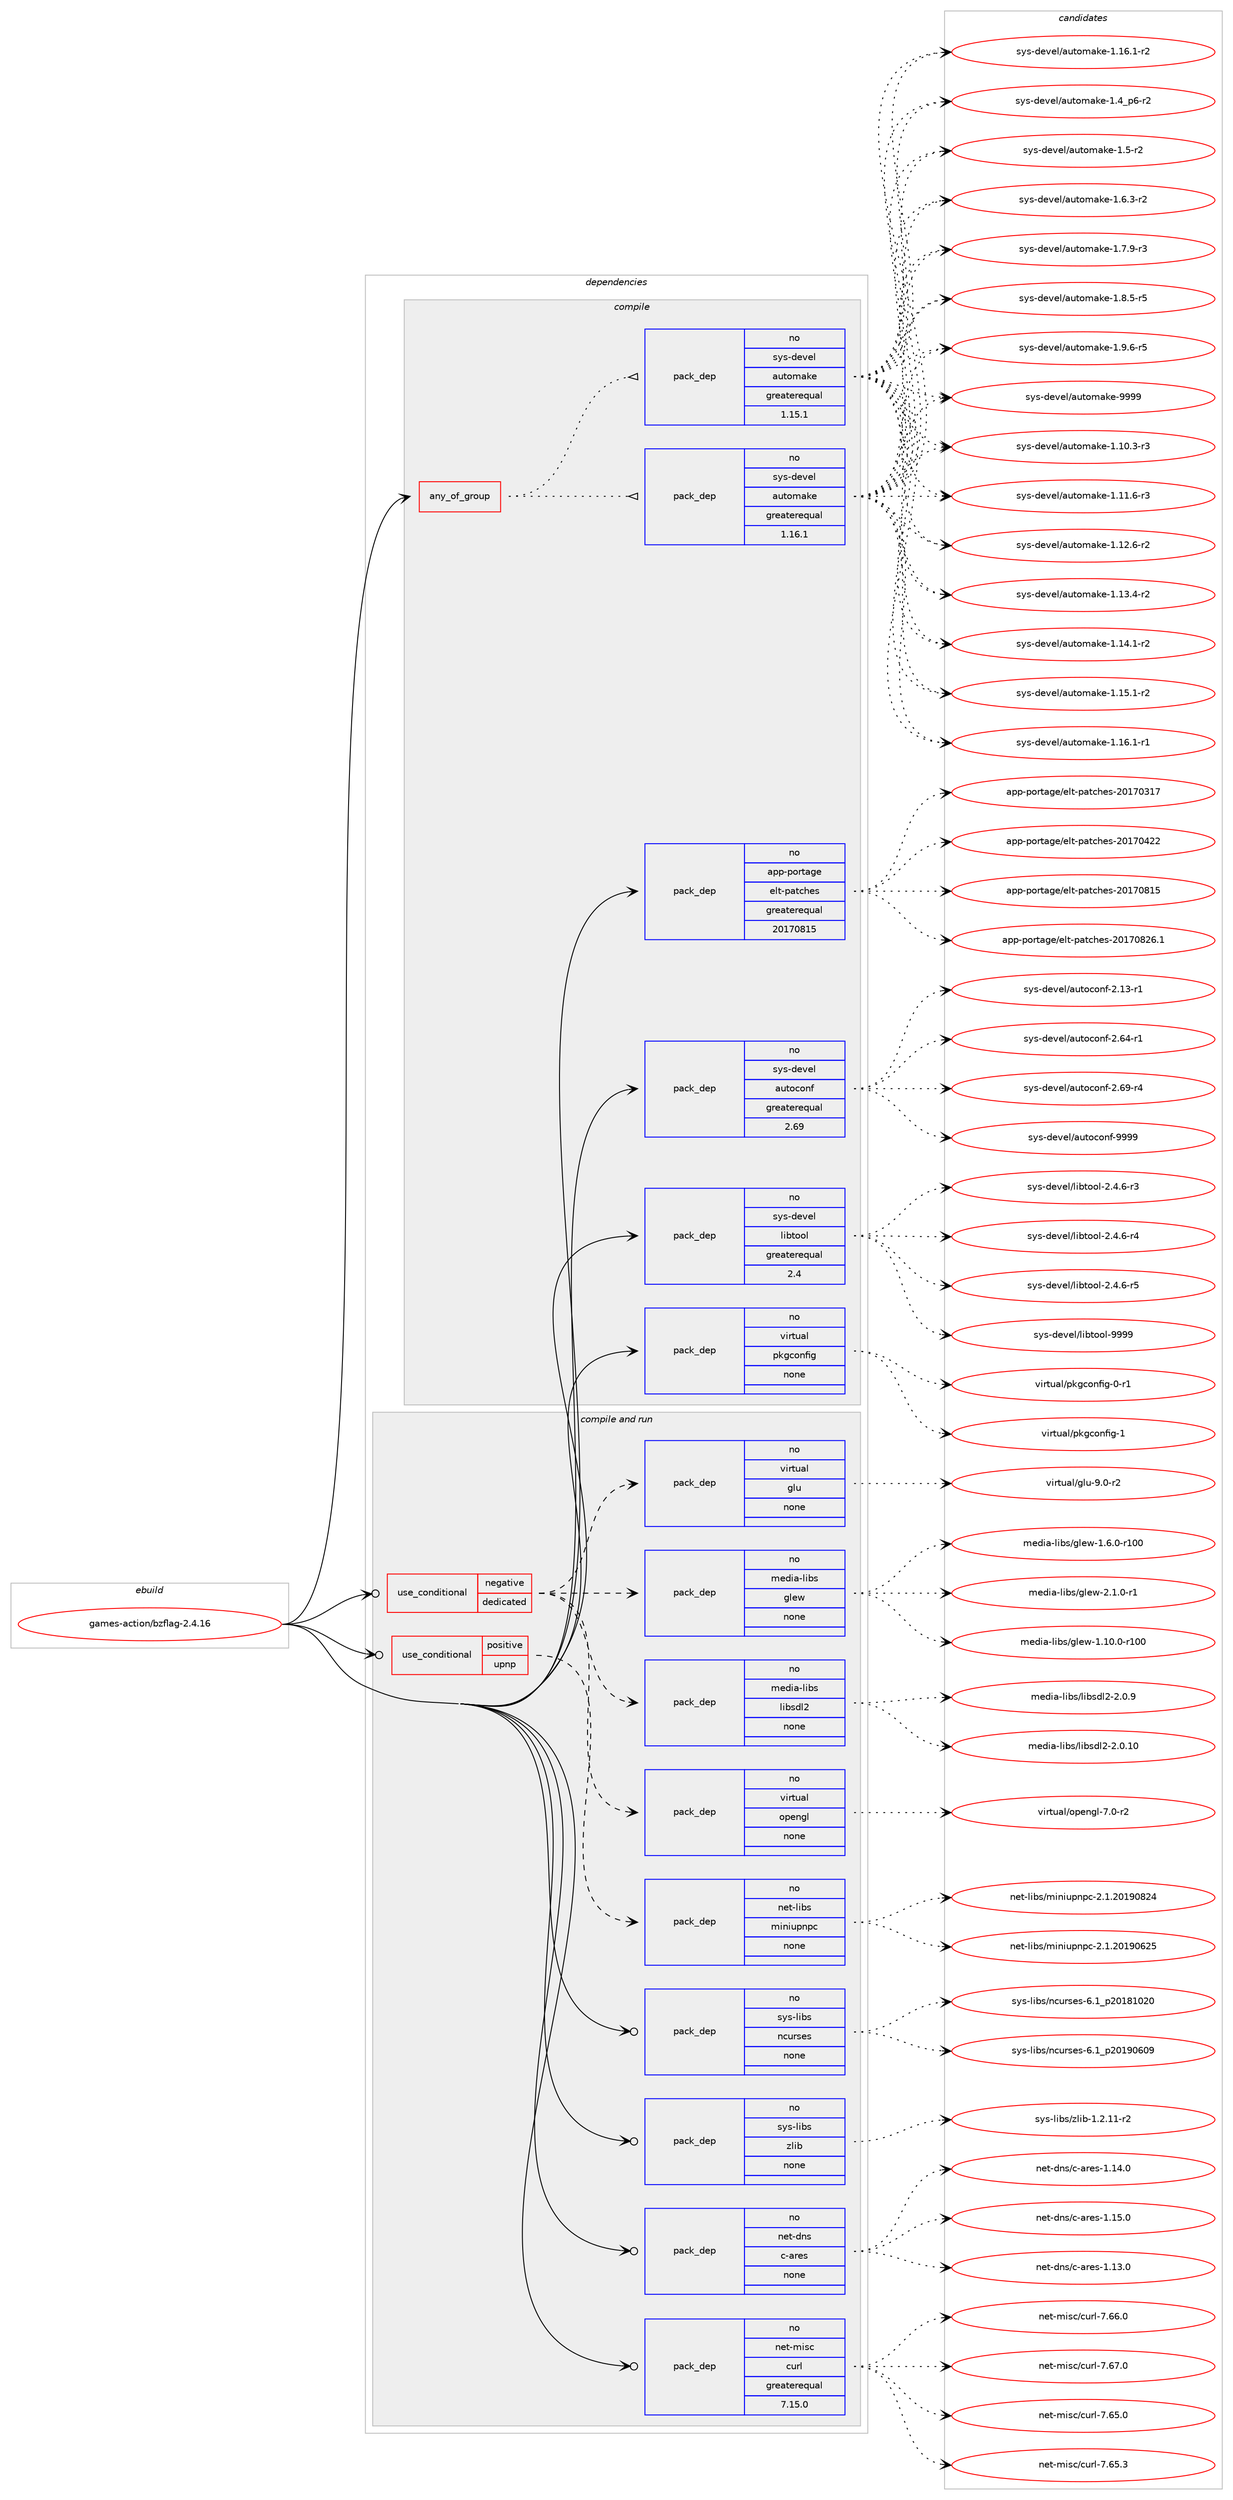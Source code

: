 digraph prolog {

# *************
# Graph options
# *************

newrank=true;
concentrate=true;
compound=true;
graph [rankdir=LR,fontname=Helvetica,fontsize=10,ranksep=1.5];#, ranksep=2.5, nodesep=0.2];
edge  [arrowhead=vee];
node  [fontname=Helvetica,fontsize=10];

# **********
# The ebuild
# **********

subgraph cluster_leftcol {
color=gray;
rank=same;
label=<<i>ebuild</i>>;
id [label="games-action/bzflag-2.4.16", color=red, width=4, href="../games-action/bzflag-2.4.16.svg"];
}

# ****************
# The dependencies
# ****************

subgraph cluster_midcol {
color=gray;
label=<<i>dependencies</i>>;
subgraph cluster_compile {
fillcolor="#eeeeee";
style=filled;
label=<<i>compile</i>>;
subgraph any11860 {
dependency735632 [label=<<TABLE BORDER="0" CELLBORDER="1" CELLSPACING="0" CELLPADDING="4"><TR><TD CELLPADDING="10">any_of_group</TD></TR></TABLE>>, shape=none, color=red];subgraph pack539307 {
dependency735633 [label=<<TABLE BORDER="0" CELLBORDER="1" CELLSPACING="0" CELLPADDING="4" WIDTH="220"><TR><TD ROWSPAN="6" CELLPADDING="30">pack_dep</TD></TR><TR><TD WIDTH="110">no</TD></TR><TR><TD>sys-devel</TD></TR><TR><TD>automake</TD></TR><TR><TD>greaterequal</TD></TR><TR><TD>1.16.1</TD></TR></TABLE>>, shape=none, color=blue];
}
dependency735632:e -> dependency735633:w [weight=20,style="dotted",arrowhead="oinv"];
subgraph pack539308 {
dependency735634 [label=<<TABLE BORDER="0" CELLBORDER="1" CELLSPACING="0" CELLPADDING="4" WIDTH="220"><TR><TD ROWSPAN="6" CELLPADDING="30">pack_dep</TD></TR><TR><TD WIDTH="110">no</TD></TR><TR><TD>sys-devel</TD></TR><TR><TD>automake</TD></TR><TR><TD>greaterequal</TD></TR><TR><TD>1.15.1</TD></TR></TABLE>>, shape=none, color=blue];
}
dependency735632:e -> dependency735634:w [weight=20,style="dotted",arrowhead="oinv"];
}
id:e -> dependency735632:w [weight=20,style="solid",arrowhead="vee"];
subgraph pack539309 {
dependency735635 [label=<<TABLE BORDER="0" CELLBORDER="1" CELLSPACING="0" CELLPADDING="4" WIDTH="220"><TR><TD ROWSPAN="6" CELLPADDING="30">pack_dep</TD></TR><TR><TD WIDTH="110">no</TD></TR><TR><TD>app-portage</TD></TR><TR><TD>elt-patches</TD></TR><TR><TD>greaterequal</TD></TR><TR><TD>20170815</TD></TR></TABLE>>, shape=none, color=blue];
}
id:e -> dependency735635:w [weight=20,style="solid",arrowhead="vee"];
subgraph pack539310 {
dependency735636 [label=<<TABLE BORDER="0" CELLBORDER="1" CELLSPACING="0" CELLPADDING="4" WIDTH="220"><TR><TD ROWSPAN="6" CELLPADDING="30">pack_dep</TD></TR><TR><TD WIDTH="110">no</TD></TR><TR><TD>sys-devel</TD></TR><TR><TD>autoconf</TD></TR><TR><TD>greaterequal</TD></TR><TR><TD>2.69</TD></TR></TABLE>>, shape=none, color=blue];
}
id:e -> dependency735636:w [weight=20,style="solid",arrowhead="vee"];
subgraph pack539311 {
dependency735637 [label=<<TABLE BORDER="0" CELLBORDER="1" CELLSPACING="0" CELLPADDING="4" WIDTH="220"><TR><TD ROWSPAN="6" CELLPADDING="30">pack_dep</TD></TR><TR><TD WIDTH="110">no</TD></TR><TR><TD>sys-devel</TD></TR><TR><TD>libtool</TD></TR><TR><TD>greaterequal</TD></TR><TR><TD>2.4</TD></TR></TABLE>>, shape=none, color=blue];
}
id:e -> dependency735637:w [weight=20,style="solid",arrowhead="vee"];
subgraph pack539312 {
dependency735638 [label=<<TABLE BORDER="0" CELLBORDER="1" CELLSPACING="0" CELLPADDING="4" WIDTH="220"><TR><TD ROWSPAN="6" CELLPADDING="30">pack_dep</TD></TR><TR><TD WIDTH="110">no</TD></TR><TR><TD>virtual</TD></TR><TR><TD>pkgconfig</TD></TR><TR><TD>none</TD></TR><TR><TD></TD></TR></TABLE>>, shape=none, color=blue];
}
id:e -> dependency735638:w [weight=20,style="solid",arrowhead="vee"];
}
subgraph cluster_compileandrun {
fillcolor="#eeeeee";
style=filled;
label=<<i>compile and run</i>>;
subgraph cond184086 {
dependency735639 [label=<<TABLE BORDER="0" CELLBORDER="1" CELLSPACING="0" CELLPADDING="4"><TR><TD ROWSPAN="3" CELLPADDING="10">use_conditional</TD></TR><TR><TD>negative</TD></TR><TR><TD>dedicated</TD></TR></TABLE>>, shape=none, color=red];
subgraph pack539313 {
dependency735640 [label=<<TABLE BORDER="0" CELLBORDER="1" CELLSPACING="0" CELLPADDING="4" WIDTH="220"><TR><TD ROWSPAN="6" CELLPADDING="30">pack_dep</TD></TR><TR><TD WIDTH="110">no</TD></TR><TR><TD>media-libs</TD></TR><TR><TD>libsdl2</TD></TR><TR><TD>none</TD></TR><TR><TD></TD></TR></TABLE>>, shape=none, color=blue];
}
dependency735639:e -> dependency735640:w [weight=20,style="dashed",arrowhead="vee"];
subgraph pack539314 {
dependency735641 [label=<<TABLE BORDER="0" CELLBORDER="1" CELLSPACING="0" CELLPADDING="4" WIDTH="220"><TR><TD ROWSPAN="6" CELLPADDING="30">pack_dep</TD></TR><TR><TD WIDTH="110">no</TD></TR><TR><TD>media-libs</TD></TR><TR><TD>glew</TD></TR><TR><TD>none</TD></TR><TR><TD></TD></TR></TABLE>>, shape=none, color=blue];
}
dependency735639:e -> dependency735641:w [weight=20,style="dashed",arrowhead="vee"];
subgraph pack539315 {
dependency735642 [label=<<TABLE BORDER="0" CELLBORDER="1" CELLSPACING="0" CELLPADDING="4" WIDTH="220"><TR><TD ROWSPAN="6" CELLPADDING="30">pack_dep</TD></TR><TR><TD WIDTH="110">no</TD></TR><TR><TD>virtual</TD></TR><TR><TD>glu</TD></TR><TR><TD>none</TD></TR><TR><TD></TD></TR></TABLE>>, shape=none, color=blue];
}
dependency735639:e -> dependency735642:w [weight=20,style="dashed",arrowhead="vee"];
subgraph pack539316 {
dependency735643 [label=<<TABLE BORDER="0" CELLBORDER="1" CELLSPACING="0" CELLPADDING="4" WIDTH="220"><TR><TD ROWSPAN="6" CELLPADDING="30">pack_dep</TD></TR><TR><TD WIDTH="110">no</TD></TR><TR><TD>virtual</TD></TR><TR><TD>opengl</TD></TR><TR><TD>none</TD></TR><TR><TD></TD></TR></TABLE>>, shape=none, color=blue];
}
dependency735639:e -> dependency735643:w [weight=20,style="dashed",arrowhead="vee"];
}
id:e -> dependency735639:w [weight=20,style="solid",arrowhead="odotvee"];
subgraph cond184087 {
dependency735644 [label=<<TABLE BORDER="0" CELLBORDER="1" CELLSPACING="0" CELLPADDING="4"><TR><TD ROWSPAN="3" CELLPADDING="10">use_conditional</TD></TR><TR><TD>positive</TD></TR><TR><TD>upnp</TD></TR></TABLE>>, shape=none, color=red];
subgraph pack539317 {
dependency735645 [label=<<TABLE BORDER="0" CELLBORDER="1" CELLSPACING="0" CELLPADDING="4" WIDTH="220"><TR><TD ROWSPAN="6" CELLPADDING="30">pack_dep</TD></TR><TR><TD WIDTH="110">no</TD></TR><TR><TD>net-libs</TD></TR><TR><TD>miniupnpc</TD></TR><TR><TD>none</TD></TR><TR><TD></TD></TR></TABLE>>, shape=none, color=blue];
}
dependency735644:e -> dependency735645:w [weight=20,style="dashed",arrowhead="vee"];
}
id:e -> dependency735644:w [weight=20,style="solid",arrowhead="odotvee"];
subgraph pack539318 {
dependency735646 [label=<<TABLE BORDER="0" CELLBORDER="1" CELLSPACING="0" CELLPADDING="4" WIDTH="220"><TR><TD ROWSPAN="6" CELLPADDING="30">pack_dep</TD></TR><TR><TD WIDTH="110">no</TD></TR><TR><TD>net-dns</TD></TR><TR><TD>c-ares</TD></TR><TR><TD>none</TD></TR><TR><TD></TD></TR></TABLE>>, shape=none, color=blue];
}
id:e -> dependency735646:w [weight=20,style="solid",arrowhead="odotvee"];
subgraph pack539319 {
dependency735647 [label=<<TABLE BORDER="0" CELLBORDER="1" CELLSPACING="0" CELLPADDING="4" WIDTH="220"><TR><TD ROWSPAN="6" CELLPADDING="30">pack_dep</TD></TR><TR><TD WIDTH="110">no</TD></TR><TR><TD>net-misc</TD></TR><TR><TD>curl</TD></TR><TR><TD>greaterequal</TD></TR><TR><TD>7.15.0</TD></TR></TABLE>>, shape=none, color=blue];
}
id:e -> dependency735647:w [weight=20,style="solid",arrowhead="odotvee"];
subgraph pack539320 {
dependency735648 [label=<<TABLE BORDER="0" CELLBORDER="1" CELLSPACING="0" CELLPADDING="4" WIDTH="220"><TR><TD ROWSPAN="6" CELLPADDING="30">pack_dep</TD></TR><TR><TD WIDTH="110">no</TD></TR><TR><TD>sys-libs</TD></TR><TR><TD>ncurses</TD></TR><TR><TD>none</TD></TR><TR><TD></TD></TR></TABLE>>, shape=none, color=blue];
}
id:e -> dependency735648:w [weight=20,style="solid",arrowhead="odotvee"];
subgraph pack539321 {
dependency735649 [label=<<TABLE BORDER="0" CELLBORDER="1" CELLSPACING="0" CELLPADDING="4" WIDTH="220"><TR><TD ROWSPAN="6" CELLPADDING="30">pack_dep</TD></TR><TR><TD WIDTH="110">no</TD></TR><TR><TD>sys-libs</TD></TR><TR><TD>zlib</TD></TR><TR><TD>none</TD></TR><TR><TD></TD></TR></TABLE>>, shape=none, color=blue];
}
id:e -> dependency735649:w [weight=20,style="solid",arrowhead="odotvee"];
}
subgraph cluster_run {
fillcolor="#eeeeee";
style=filled;
label=<<i>run</i>>;
}
}

# **************
# The candidates
# **************

subgraph cluster_choices {
rank=same;
color=gray;
label=<<i>candidates</i>>;

subgraph choice539307 {
color=black;
nodesep=1;
choice11512111545100101118101108479711711611110997107101454946494846514511451 [label="sys-devel/automake-1.10.3-r3", color=red, width=4,href="../sys-devel/automake-1.10.3-r3.svg"];
choice11512111545100101118101108479711711611110997107101454946494946544511451 [label="sys-devel/automake-1.11.6-r3", color=red, width=4,href="../sys-devel/automake-1.11.6-r3.svg"];
choice11512111545100101118101108479711711611110997107101454946495046544511450 [label="sys-devel/automake-1.12.6-r2", color=red, width=4,href="../sys-devel/automake-1.12.6-r2.svg"];
choice11512111545100101118101108479711711611110997107101454946495146524511450 [label="sys-devel/automake-1.13.4-r2", color=red, width=4,href="../sys-devel/automake-1.13.4-r2.svg"];
choice11512111545100101118101108479711711611110997107101454946495246494511450 [label="sys-devel/automake-1.14.1-r2", color=red, width=4,href="../sys-devel/automake-1.14.1-r2.svg"];
choice11512111545100101118101108479711711611110997107101454946495346494511450 [label="sys-devel/automake-1.15.1-r2", color=red, width=4,href="../sys-devel/automake-1.15.1-r2.svg"];
choice11512111545100101118101108479711711611110997107101454946495446494511449 [label="sys-devel/automake-1.16.1-r1", color=red, width=4,href="../sys-devel/automake-1.16.1-r1.svg"];
choice11512111545100101118101108479711711611110997107101454946495446494511450 [label="sys-devel/automake-1.16.1-r2", color=red, width=4,href="../sys-devel/automake-1.16.1-r2.svg"];
choice115121115451001011181011084797117116111109971071014549465295112544511450 [label="sys-devel/automake-1.4_p6-r2", color=red, width=4,href="../sys-devel/automake-1.4_p6-r2.svg"];
choice11512111545100101118101108479711711611110997107101454946534511450 [label="sys-devel/automake-1.5-r2", color=red, width=4,href="../sys-devel/automake-1.5-r2.svg"];
choice115121115451001011181011084797117116111109971071014549465446514511450 [label="sys-devel/automake-1.6.3-r2", color=red, width=4,href="../sys-devel/automake-1.6.3-r2.svg"];
choice115121115451001011181011084797117116111109971071014549465546574511451 [label="sys-devel/automake-1.7.9-r3", color=red, width=4,href="../sys-devel/automake-1.7.9-r3.svg"];
choice115121115451001011181011084797117116111109971071014549465646534511453 [label="sys-devel/automake-1.8.5-r5", color=red, width=4,href="../sys-devel/automake-1.8.5-r5.svg"];
choice115121115451001011181011084797117116111109971071014549465746544511453 [label="sys-devel/automake-1.9.6-r5", color=red, width=4,href="../sys-devel/automake-1.9.6-r5.svg"];
choice115121115451001011181011084797117116111109971071014557575757 [label="sys-devel/automake-9999", color=red, width=4,href="../sys-devel/automake-9999.svg"];
dependency735633:e -> choice11512111545100101118101108479711711611110997107101454946494846514511451:w [style=dotted,weight="100"];
dependency735633:e -> choice11512111545100101118101108479711711611110997107101454946494946544511451:w [style=dotted,weight="100"];
dependency735633:e -> choice11512111545100101118101108479711711611110997107101454946495046544511450:w [style=dotted,weight="100"];
dependency735633:e -> choice11512111545100101118101108479711711611110997107101454946495146524511450:w [style=dotted,weight="100"];
dependency735633:e -> choice11512111545100101118101108479711711611110997107101454946495246494511450:w [style=dotted,weight="100"];
dependency735633:e -> choice11512111545100101118101108479711711611110997107101454946495346494511450:w [style=dotted,weight="100"];
dependency735633:e -> choice11512111545100101118101108479711711611110997107101454946495446494511449:w [style=dotted,weight="100"];
dependency735633:e -> choice11512111545100101118101108479711711611110997107101454946495446494511450:w [style=dotted,weight="100"];
dependency735633:e -> choice115121115451001011181011084797117116111109971071014549465295112544511450:w [style=dotted,weight="100"];
dependency735633:e -> choice11512111545100101118101108479711711611110997107101454946534511450:w [style=dotted,weight="100"];
dependency735633:e -> choice115121115451001011181011084797117116111109971071014549465446514511450:w [style=dotted,weight="100"];
dependency735633:e -> choice115121115451001011181011084797117116111109971071014549465546574511451:w [style=dotted,weight="100"];
dependency735633:e -> choice115121115451001011181011084797117116111109971071014549465646534511453:w [style=dotted,weight="100"];
dependency735633:e -> choice115121115451001011181011084797117116111109971071014549465746544511453:w [style=dotted,weight="100"];
dependency735633:e -> choice115121115451001011181011084797117116111109971071014557575757:w [style=dotted,weight="100"];
}
subgraph choice539308 {
color=black;
nodesep=1;
choice11512111545100101118101108479711711611110997107101454946494846514511451 [label="sys-devel/automake-1.10.3-r3", color=red, width=4,href="../sys-devel/automake-1.10.3-r3.svg"];
choice11512111545100101118101108479711711611110997107101454946494946544511451 [label="sys-devel/automake-1.11.6-r3", color=red, width=4,href="../sys-devel/automake-1.11.6-r3.svg"];
choice11512111545100101118101108479711711611110997107101454946495046544511450 [label="sys-devel/automake-1.12.6-r2", color=red, width=4,href="../sys-devel/automake-1.12.6-r2.svg"];
choice11512111545100101118101108479711711611110997107101454946495146524511450 [label="sys-devel/automake-1.13.4-r2", color=red, width=4,href="../sys-devel/automake-1.13.4-r2.svg"];
choice11512111545100101118101108479711711611110997107101454946495246494511450 [label="sys-devel/automake-1.14.1-r2", color=red, width=4,href="../sys-devel/automake-1.14.1-r2.svg"];
choice11512111545100101118101108479711711611110997107101454946495346494511450 [label="sys-devel/automake-1.15.1-r2", color=red, width=4,href="../sys-devel/automake-1.15.1-r2.svg"];
choice11512111545100101118101108479711711611110997107101454946495446494511449 [label="sys-devel/automake-1.16.1-r1", color=red, width=4,href="../sys-devel/automake-1.16.1-r1.svg"];
choice11512111545100101118101108479711711611110997107101454946495446494511450 [label="sys-devel/automake-1.16.1-r2", color=red, width=4,href="../sys-devel/automake-1.16.1-r2.svg"];
choice115121115451001011181011084797117116111109971071014549465295112544511450 [label="sys-devel/automake-1.4_p6-r2", color=red, width=4,href="../sys-devel/automake-1.4_p6-r2.svg"];
choice11512111545100101118101108479711711611110997107101454946534511450 [label="sys-devel/automake-1.5-r2", color=red, width=4,href="../sys-devel/automake-1.5-r2.svg"];
choice115121115451001011181011084797117116111109971071014549465446514511450 [label="sys-devel/automake-1.6.3-r2", color=red, width=4,href="../sys-devel/automake-1.6.3-r2.svg"];
choice115121115451001011181011084797117116111109971071014549465546574511451 [label="sys-devel/automake-1.7.9-r3", color=red, width=4,href="../sys-devel/automake-1.7.9-r3.svg"];
choice115121115451001011181011084797117116111109971071014549465646534511453 [label="sys-devel/automake-1.8.5-r5", color=red, width=4,href="../sys-devel/automake-1.8.5-r5.svg"];
choice115121115451001011181011084797117116111109971071014549465746544511453 [label="sys-devel/automake-1.9.6-r5", color=red, width=4,href="../sys-devel/automake-1.9.6-r5.svg"];
choice115121115451001011181011084797117116111109971071014557575757 [label="sys-devel/automake-9999", color=red, width=4,href="../sys-devel/automake-9999.svg"];
dependency735634:e -> choice11512111545100101118101108479711711611110997107101454946494846514511451:w [style=dotted,weight="100"];
dependency735634:e -> choice11512111545100101118101108479711711611110997107101454946494946544511451:w [style=dotted,weight="100"];
dependency735634:e -> choice11512111545100101118101108479711711611110997107101454946495046544511450:w [style=dotted,weight="100"];
dependency735634:e -> choice11512111545100101118101108479711711611110997107101454946495146524511450:w [style=dotted,weight="100"];
dependency735634:e -> choice11512111545100101118101108479711711611110997107101454946495246494511450:w [style=dotted,weight="100"];
dependency735634:e -> choice11512111545100101118101108479711711611110997107101454946495346494511450:w [style=dotted,weight="100"];
dependency735634:e -> choice11512111545100101118101108479711711611110997107101454946495446494511449:w [style=dotted,weight="100"];
dependency735634:e -> choice11512111545100101118101108479711711611110997107101454946495446494511450:w [style=dotted,weight="100"];
dependency735634:e -> choice115121115451001011181011084797117116111109971071014549465295112544511450:w [style=dotted,weight="100"];
dependency735634:e -> choice11512111545100101118101108479711711611110997107101454946534511450:w [style=dotted,weight="100"];
dependency735634:e -> choice115121115451001011181011084797117116111109971071014549465446514511450:w [style=dotted,weight="100"];
dependency735634:e -> choice115121115451001011181011084797117116111109971071014549465546574511451:w [style=dotted,weight="100"];
dependency735634:e -> choice115121115451001011181011084797117116111109971071014549465646534511453:w [style=dotted,weight="100"];
dependency735634:e -> choice115121115451001011181011084797117116111109971071014549465746544511453:w [style=dotted,weight="100"];
dependency735634:e -> choice115121115451001011181011084797117116111109971071014557575757:w [style=dotted,weight="100"];
}
subgraph choice539309 {
color=black;
nodesep=1;
choice97112112451121111141169710310147101108116451129711699104101115455048495548514955 [label="app-portage/elt-patches-20170317", color=red, width=4,href="../app-portage/elt-patches-20170317.svg"];
choice97112112451121111141169710310147101108116451129711699104101115455048495548525050 [label="app-portage/elt-patches-20170422", color=red, width=4,href="../app-portage/elt-patches-20170422.svg"];
choice97112112451121111141169710310147101108116451129711699104101115455048495548564953 [label="app-portage/elt-patches-20170815", color=red, width=4,href="../app-portage/elt-patches-20170815.svg"];
choice971121124511211111411697103101471011081164511297116991041011154550484955485650544649 [label="app-portage/elt-patches-20170826.1", color=red, width=4,href="../app-portage/elt-patches-20170826.1.svg"];
dependency735635:e -> choice97112112451121111141169710310147101108116451129711699104101115455048495548514955:w [style=dotted,weight="100"];
dependency735635:e -> choice97112112451121111141169710310147101108116451129711699104101115455048495548525050:w [style=dotted,weight="100"];
dependency735635:e -> choice97112112451121111141169710310147101108116451129711699104101115455048495548564953:w [style=dotted,weight="100"];
dependency735635:e -> choice971121124511211111411697103101471011081164511297116991041011154550484955485650544649:w [style=dotted,weight="100"];
}
subgraph choice539310 {
color=black;
nodesep=1;
choice1151211154510010111810110847971171161119911111010245504649514511449 [label="sys-devel/autoconf-2.13-r1", color=red, width=4,href="../sys-devel/autoconf-2.13-r1.svg"];
choice1151211154510010111810110847971171161119911111010245504654524511449 [label="sys-devel/autoconf-2.64-r1", color=red, width=4,href="../sys-devel/autoconf-2.64-r1.svg"];
choice1151211154510010111810110847971171161119911111010245504654574511452 [label="sys-devel/autoconf-2.69-r4", color=red, width=4,href="../sys-devel/autoconf-2.69-r4.svg"];
choice115121115451001011181011084797117116111991111101024557575757 [label="sys-devel/autoconf-9999", color=red, width=4,href="../sys-devel/autoconf-9999.svg"];
dependency735636:e -> choice1151211154510010111810110847971171161119911111010245504649514511449:w [style=dotted,weight="100"];
dependency735636:e -> choice1151211154510010111810110847971171161119911111010245504654524511449:w [style=dotted,weight="100"];
dependency735636:e -> choice1151211154510010111810110847971171161119911111010245504654574511452:w [style=dotted,weight="100"];
dependency735636:e -> choice115121115451001011181011084797117116111991111101024557575757:w [style=dotted,weight="100"];
}
subgraph choice539311 {
color=black;
nodesep=1;
choice1151211154510010111810110847108105981161111111084550465246544511451 [label="sys-devel/libtool-2.4.6-r3", color=red, width=4,href="../sys-devel/libtool-2.4.6-r3.svg"];
choice1151211154510010111810110847108105981161111111084550465246544511452 [label="sys-devel/libtool-2.4.6-r4", color=red, width=4,href="../sys-devel/libtool-2.4.6-r4.svg"];
choice1151211154510010111810110847108105981161111111084550465246544511453 [label="sys-devel/libtool-2.4.6-r5", color=red, width=4,href="../sys-devel/libtool-2.4.6-r5.svg"];
choice1151211154510010111810110847108105981161111111084557575757 [label="sys-devel/libtool-9999", color=red, width=4,href="../sys-devel/libtool-9999.svg"];
dependency735637:e -> choice1151211154510010111810110847108105981161111111084550465246544511451:w [style=dotted,weight="100"];
dependency735637:e -> choice1151211154510010111810110847108105981161111111084550465246544511452:w [style=dotted,weight="100"];
dependency735637:e -> choice1151211154510010111810110847108105981161111111084550465246544511453:w [style=dotted,weight="100"];
dependency735637:e -> choice1151211154510010111810110847108105981161111111084557575757:w [style=dotted,weight="100"];
}
subgraph choice539312 {
color=black;
nodesep=1;
choice11810511411611797108471121071039911111010210510345484511449 [label="virtual/pkgconfig-0-r1", color=red, width=4,href="../virtual/pkgconfig-0-r1.svg"];
choice1181051141161179710847112107103991111101021051034549 [label="virtual/pkgconfig-1", color=red, width=4,href="../virtual/pkgconfig-1.svg"];
dependency735638:e -> choice11810511411611797108471121071039911111010210510345484511449:w [style=dotted,weight="100"];
dependency735638:e -> choice1181051141161179710847112107103991111101021051034549:w [style=dotted,weight="100"];
}
subgraph choice539313 {
color=black;
nodesep=1;
choice10910110010597451081059811547108105981151001085045504648464948 [label="media-libs/libsdl2-2.0.10", color=red, width=4,href="../media-libs/libsdl2-2.0.10.svg"];
choice109101100105974510810598115471081059811510010850455046484657 [label="media-libs/libsdl2-2.0.9", color=red, width=4,href="../media-libs/libsdl2-2.0.9.svg"];
dependency735640:e -> choice10910110010597451081059811547108105981151001085045504648464948:w [style=dotted,weight="100"];
dependency735640:e -> choice109101100105974510810598115471081059811510010850455046484657:w [style=dotted,weight="100"];
}
subgraph choice539314 {
color=black;
nodesep=1;
choice109101100105974510810598115471031081011194549464948464845114494848 [label="media-libs/glew-1.10.0-r100", color=red, width=4,href="../media-libs/glew-1.10.0-r100.svg"];
choice1091011001059745108105981154710310810111945494654464845114494848 [label="media-libs/glew-1.6.0-r100", color=red, width=4,href="../media-libs/glew-1.6.0-r100.svg"];
choice109101100105974510810598115471031081011194550464946484511449 [label="media-libs/glew-2.1.0-r1", color=red, width=4,href="../media-libs/glew-2.1.0-r1.svg"];
dependency735641:e -> choice109101100105974510810598115471031081011194549464948464845114494848:w [style=dotted,weight="100"];
dependency735641:e -> choice1091011001059745108105981154710310810111945494654464845114494848:w [style=dotted,weight="100"];
dependency735641:e -> choice109101100105974510810598115471031081011194550464946484511449:w [style=dotted,weight="100"];
}
subgraph choice539315 {
color=black;
nodesep=1;
choice1181051141161179710847103108117455746484511450 [label="virtual/glu-9.0-r2", color=red, width=4,href="../virtual/glu-9.0-r2.svg"];
dependency735642:e -> choice1181051141161179710847103108117455746484511450:w [style=dotted,weight="100"];
}
subgraph choice539316 {
color=black;
nodesep=1;
choice1181051141161179710847111112101110103108455546484511450 [label="virtual/opengl-7.0-r2", color=red, width=4,href="../virtual/opengl-7.0-r2.svg"];
dependency735643:e -> choice1181051141161179710847111112101110103108455546484511450:w [style=dotted,weight="100"];
}
subgraph choice539317 {
color=black;
nodesep=1;
choice1101011164510810598115471091051101051171121101129945504649465048495748545053 [label="net-libs/miniupnpc-2.1.20190625", color=red, width=4,href="../net-libs/miniupnpc-2.1.20190625.svg"];
choice1101011164510810598115471091051101051171121101129945504649465048495748565052 [label="net-libs/miniupnpc-2.1.20190824", color=red, width=4,href="../net-libs/miniupnpc-2.1.20190824.svg"];
dependency735645:e -> choice1101011164510810598115471091051101051171121101129945504649465048495748545053:w [style=dotted,weight="100"];
dependency735645:e -> choice1101011164510810598115471091051101051171121101129945504649465048495748565052:w [style=dotted,weight="100"];
}
subgraph choice539318 {
color=black;
nodesep=1;
choice110101116451001101154799459711410111545494649514648 [label="net-dns/c-ares-1.13.0", color=red, width=4,href="../net-dns/c-ares-1.13.0.svg"];
choice110101116451001101154799459711410111545494649524648 [label="net-dns/c-ares-1.14.0", color=red, width=4,href="../net-dns/c-ares-1.14.0.svg"];
choice110101116451001101154799459711410111545494649534648 [label="net-dns/c-ares-1.15.0", color=red, width=4,href="../net-dns/c-ares-1.15.0.svg"];
dependency735646:e -> choice110101116451001101154799459711410111545494649514648:w [style=dotted,weight="100"];
dependency735646:e -> choice110101116451001101154799459711410111545494649524648:w [style=dotted,weight="100"];
dependency735646:e -> choice110101116451001101154799459711410111545494649534648:w [style=dotted,weight="100"];
}
subgraph choice539319 {
color=black;
nodesep=1;
choice1101011164510910511599479911711410845554654534648 [label="net-misc/curl-7.65.0", color=red, width=4,href="../net-misc/curl-7.65.0.svg"];
choice1101011164510910511599479911711410845554654534651 [label="net-misc/curl-7.65.3", color=red, width=4,href="../net-misc/curl-7.65.3.svg"];
choice1101011164510910511599479911711410845554654544648 [label="net-misc/curl-7.66.0", color=red, width=4,href="../net-misc/curl-7.66.0.svg"];
choice1101011164510910511599479911711410845554654554648 [label="net-misc/curl-7.67.0", color=red, width=4,href="../net-misc/curl-7.67.0.svg"];
dependency735647:e -> choice1101011164510910511599479911711410845554654534648:w [style=dotted,weight="100"];
dependency735647:e -> choice1101011164510910511599479911711410845554654534651:w [style=dotted,weight="100"];
dependency735647:e -> choice1101011164510910511599479911711410845554654544648:w [style=dotted,weight="100"];
dependency735647:e -> choice1101011164510910511599479911711410845554654554648:w [style=dotted,weight="100"];
}
subgraph choice539320 {
color=black;
nodesep=1;
choice1151211154510810598115471109911711411510111545544649951125048495649485048 [label="sys-libs/ncurses-6.1_p20181020", color=red, width=4,href="../sys-libs/ncurses-6.1_p20181020.svg"];
choice1151211154510810598115471109911711411510111545544649951125048495748544857 [label="sys-libs/ncurses-6.1_p20190609", color=red, width=4,href="../sys-libs/ncurses-6.1_p20190609.svg"];
dependency735648:e -> choice1151211154510810598115471109911711411510111545544649951125048495649485048:w [style=dotted,weight="100"];
dependency735648:e -> choice1151211154510810598115471109911711411510111545544649951125048495748544857:w [style=dotted,weight="100"];
}
subgraph choice539321 {
color=black;
nodesep=1;
choice11512111545108105981154712210810598454946504649494511450 [label="sys-libs/zlib-1.2.11-r2", color=red, width=4,href="../sys-libs/zlib-1.2.11-r2.svg"];
dependency735649:e -> choice11512111545108105981154712210810598454946504649494511450:w [style=dotted,weight="100"];
}
}

}

